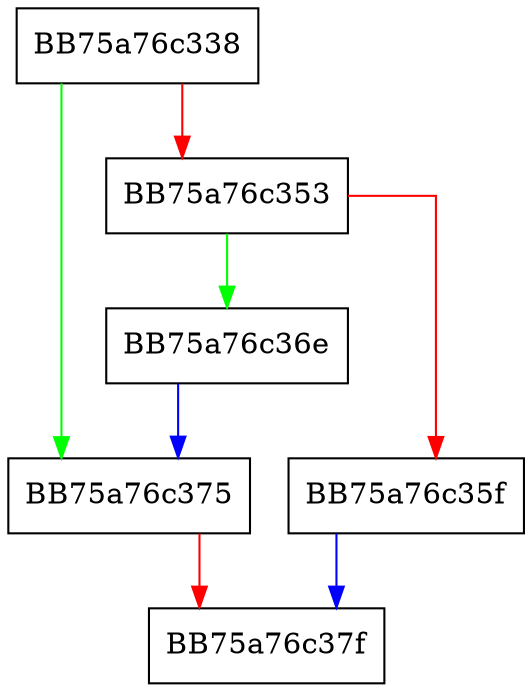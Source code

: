 digraph BCryptCloseAlgorithmProvider {
  node [shape="box"];
  graph [splines=ortho];
  BB75a76c338 -> BB75a76c375 [color="green"];
  BB75a76c338 -> BB75a76c353 [color="red"];
  BB75a76c353 -> BB75a76c36e [color="green"];
  BB75a76c353 -> BB75a76c35f [color="red"];
  BB75a76c35f -> BB75a76c37f [color="blue"];
  BB75a76c36e -> BB75a76c375 [color="blue"];
  BB75a76c375 -> BB75a76c37f [color="red"];
}